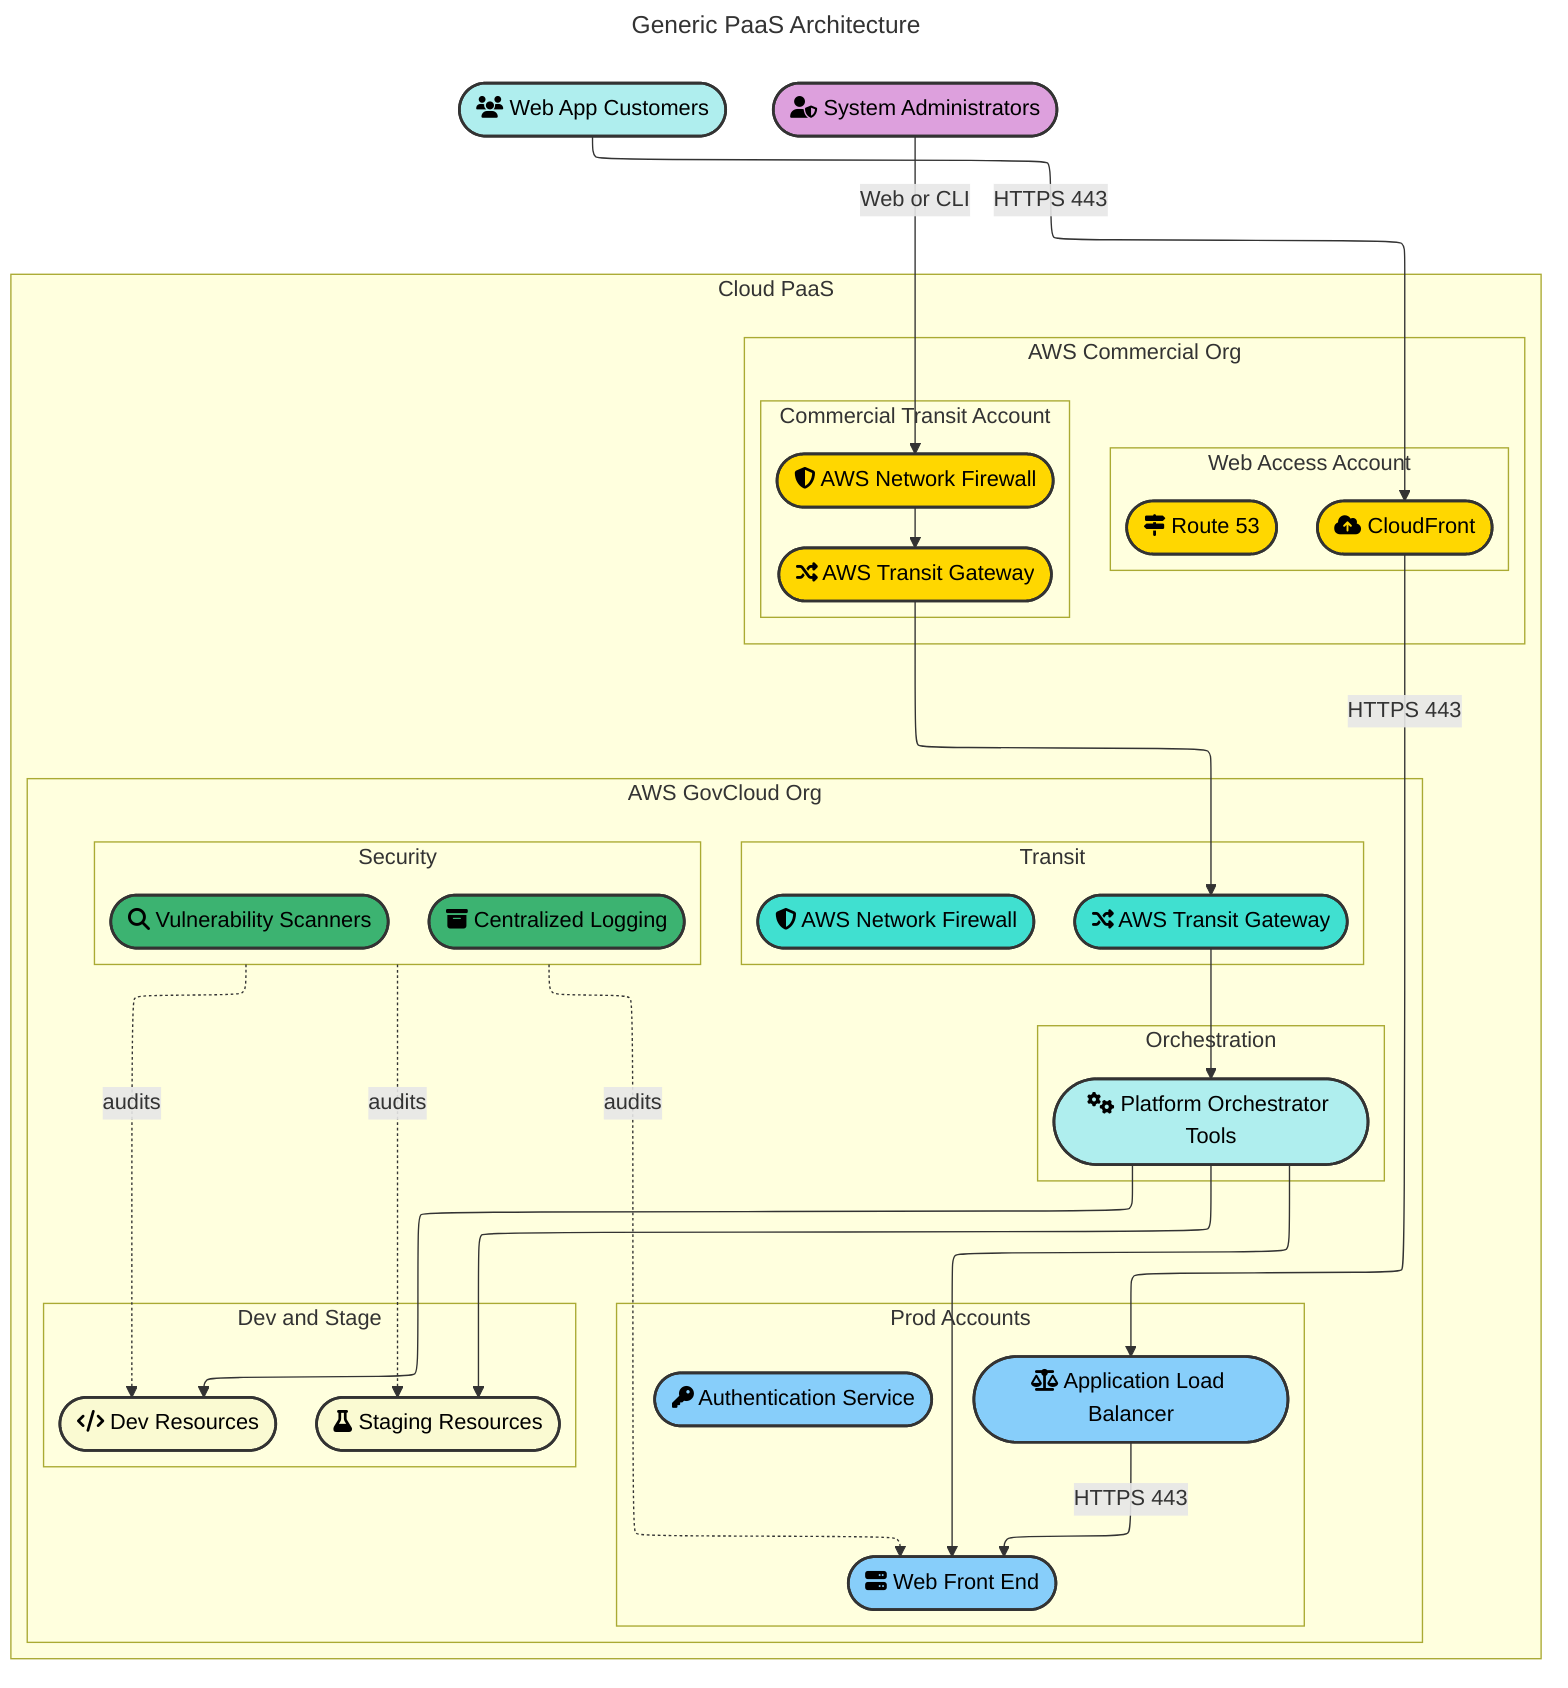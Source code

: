 ---
title: Generic PaaS Architecture
theme: base
config:
  layout: elk
  elk:
    mergeEdges: true
---

flowchart TB

%%External entities or services
customer(["fa:fa-users Web App Customers"])
admin(["fa:fa-user-shield System Administrators"])

%%Accreditation boundary
subgraph sg_cloud_paas ["Cloud PaaS"]
  classDef cloudPaaS fill:#F5F5F5,stroke:#333333,stroke-width:4px,color:#000000
  class sg_cloud_paas cloudPaaS

  subgraph sg_aws_comm_org ["AWS Commercial Org"]
    classDef commercialOrg fill:#FFFACD,stroke:#555555,stroke-width:3px,color:#333333
    class sg_aws_comm_org commercialOrg

    subgraph sg_web_access ["Web Access Account"]
      classDef webAccessAcc fill:#FFDEAD,stroke:#777777,stroke-width:2px,color:#333333
      class sg_web_access webAccessAcc
      route53(["fa:fa-map-signs Route 53"])
      cloudfront(["fa:fa-cloud-upload-alt CloudFront"])
    end
    subgraph sg_comm_transit ["Commercial Transit Account"]
      classDef commTransitAcc fill:#FFDEAD,stroke:#777777,stroke-width:2px,color:#333333
      class sg_comm_transit commTransitAcc
      awsnetfirewall(["fa:fa-shield-alt AWS Network Firewall"])
      awsXit(["fa:fa-random AWS Transit Gateway"])
    end
  end
  subgraph sg_aws_gov ["AWS GovCloud Org"]
    classDef govCloudOrg fill:#ADD8E6,stroke:#555555,stroke-width:3px,color:#333333
    class sg_aws_gov govCloudOrg

    subgraph sg_prod_acc ["Prod Accounts"]
      classDef prodAcc fill:#B0E0E6,stroke:#777777,stroke-width:2px,color:#333333
      class sg_prod_acc prodAcc
      ALB(["fa:fa-balance-scale Application Load Balancer"])
      appContainer(["fa:fa-server Web Front End"])
      auth(["fa:fa-key Authentication Service"])
    end
    subgraph sg_security ["Security"]
      classDef secAcc fill:#90EE90,stroke:#777777,stroke-width:2px,color:#333333
      class sg_security secAcc
      vulnScanner(["fa:fa-search Vulnerability Scanners"])
      logging(["fa:fa-archive Centralized Logging"])
    end
    subgraph sg_transit_gov ["Transit"]
      classDef transitAcc fill:#B0E0E6,stroke:#777777,stroke-width:2px,color:#333333
      class sg_transit_gov transitAcc
      awsXitG(["fa:fa-random AWS Transit Gateway"])
      awsnetfirewallG(["fa:fa-shield-alt AWS Network Firewall"])
    end
    subgraph sg_orchestration ["Orchestration"]
      classDef orchAcc fill:#E0FFFF,stroke:#777777,stroke-width:2px,color:#333333
      class sg_orchestration orchAcc
      orchestrator(["fa:fa-cogs Platform Orchestrator Tools"])
    end
    subgraph sg_dev_stage ["Dev and Stage"]
      classDef devStageAcc fill:#F0E68C,stroke:#777777,stroke-width:2px,color:#333333
      class sg_dev_stage devStageAcc
      devResources(["fa:fa-code Dev Resources"])
      stageResources(["fa:fa-flask Staging Resources"])
    end
  end
end

%% Styles for Nodes
style customer fill:#AFEEEE,stroke:#333333,stroke-width:2px,color:#000000
style admin fill:#DDA0DD,stroke:#333333,stroke-width:2px,color:#000000

style route53 fill:#FFD700,stroke:#333333,stroke-width:2px,color:#000000
style cloudfront fill:#FFD700,stroke:#333333,stroke-width:2px,color:#000000
style awsnetfirewall fill:#FFD700,stroke:#333333,stroke-width:2px,color:#000000
style awsXit fill:#FFD700,stroke:#333333,stroke-width:2px,color:#000000

style ALB fill:#87CEFA,stroke:#333333,stroke-width:2px,color:#000000
style appContainer fill:#87CEFA,stroke:#333333,stroke-width:2px,color:#000000
style auth fill:#87CEFA,stroke:#333333,stroke-width:2px,color:#000000

style vulnScanner fill:#3CB371,stroke:#333333,stroke-width:2px,color:#000000
style logging fill:#3CB371,stroke:#333333,stroke-width:2px,color:#000000

style awsXitG fill:#40E0D0,stroke:#333333,stroke-width:2px,color:#000000
style awsnetfirewallG fill:#40E0D0,stroke:#333333,stroke-width:2px,color:#000000

style orchestrator fill:#AFEEEE,stroke:#333333,stroke-width:2px,color:#000000

style devResources fill:#FAFAD2,stroke:#333333,stroke-width:2px,color:#000000
style stageResources fill:#FAFAD2,stroke:#333333,stroke-width:2px,color:#000000

%%Connections
customer -->|HTTPS 443| cloudfront
cloudfront -->|HTTPS 443| ALB
ALB -->|HTTPS 443| appContainer
admin -->|Web or CLI| awsnetfirewall
awsnetfirewall --> awsXit
awsXit --> awsXitG
awsXitG --> orchestrator
orchestrator --> devResources
orchestrator --> stageResources
orchestrator --> appContainer
sg_security -.audits.-> devResources
sg_security -.audits.-> stageResources
sg_security -.audits.-> appContainer